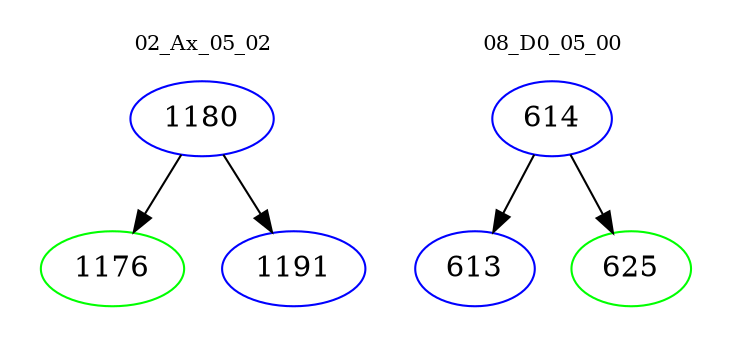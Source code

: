 digraph{
subgraph cluster_0 {
color = white
label = "02_Ax_05_02";
fontsize=10;
T0_1180 [label="1180", color="blue"]
T0_1180 -> T0_1176 [color="black"]
T0_1176 [label="1176", color="green"]
T0_1180 -> T0_1191 [color="black"]
T0_1191 [label="1191", color="blue"]
}
subgraph cluster_1 {
color = white
label = "08_D0_05_00";
fontsize=10;
T1_614 [label="614", color="blue"]
T1_614 -> T1_613 [color="black"]
T1_613 [label="613", color="blue"]
T1_614 -> T1_625 [color="black"]
T1_625 [label="625", color="green"]
}
}
